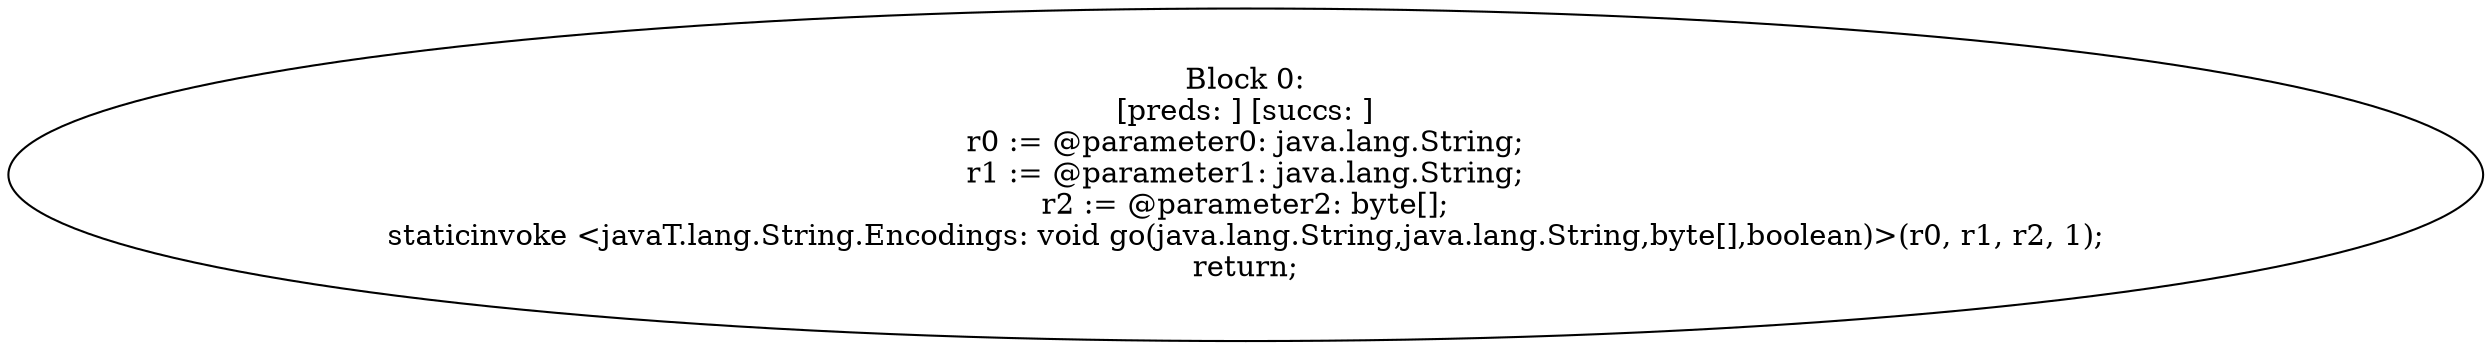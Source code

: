 digraph "unitGraph" {
    "Block 0:
[preds: ] [succs: ]
r0 := @parameter0: java.lang.String;
r1 := @parameter1: java.lang.String;
r2 := @parameter2: byte[];
staticinvoke <javaT.lang.String.Encodings: void go(java.lang.String,java.lang.String,byte[],boolean)>(r0, r1, r2, 1);
return;
"
}
